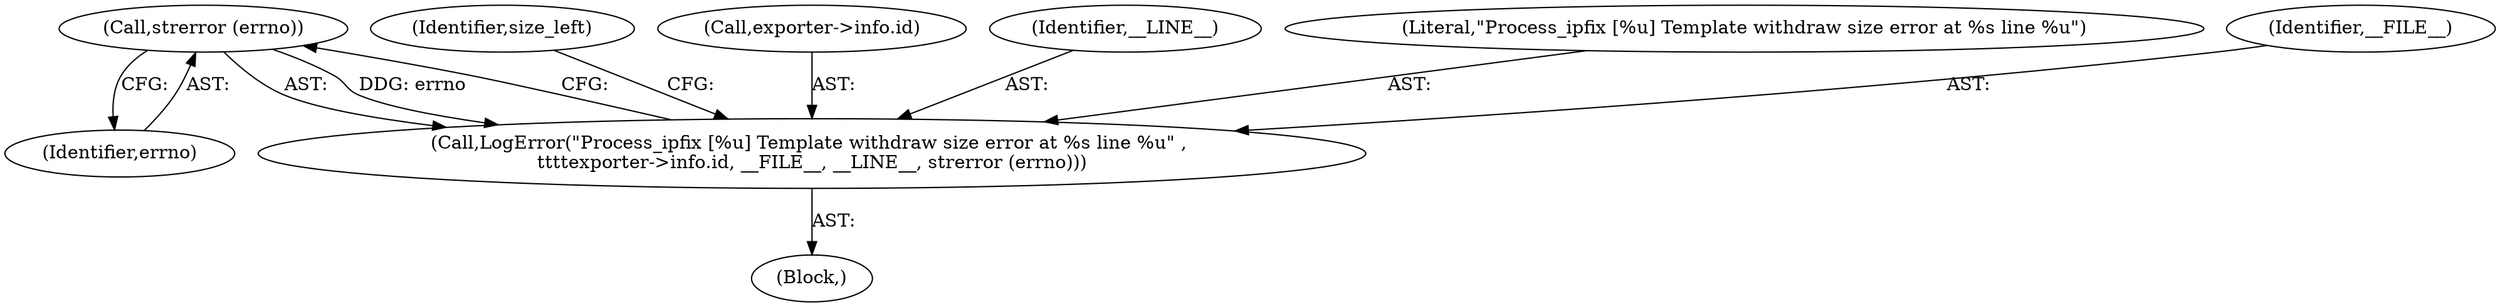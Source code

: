 digraph "0_nfdump_3b006ededaf351f1723aea6c727c9edd1b1fff9b_0@API" {
"1000126" [label="(Call,strerror (errno))"];
"1000117" [label="(Call,LogError(\"Process_ipfix [%u] Template withdraw size error at %s line %u\" , \n\t\t\t\texporter->info.id, __FILE__, __LINE__, strerror (errno)))"];
"1000117" [label="(Call,LogError(\"Process_ipfix [%u] Template withdraw size error at %s line %u\" , \n\t\t\t\texporter->info.id, __FILE__, __LINE__, strerror (errno)))"];
"1000129" [label="(Identifier,size_left)"];
"1000119" [label="(Call,exporter->info.id)"];
"1000126" [label="(Call,strerror (errno))"];
"1000127" [label="(Identifier,errno)"];
"1000116" [label="(Block,)"];
"1000125" [label="(Identifier,__LINE__)"];
"1000118" [label="(Literal,\"Process_ipfix [%u] Template withdraw size error at %s line %u\")"];
"1000124" [label="(Identifier,__FILE__)"];
"1000126" -> "1000117"  [label="AST: "];
"1000126" -> "1000127"  [label="CFG: "];
"1000127" -> "1000126"  [label="AST: "];
"1000117" -> "1000126"  [label="CFG: "];
"1000126" -> "1000117"  [label="DDG: errno"];
"1000117" -> "1000116"  [label="AST: "];
"1000118" -> "1000117"  [label="AST: "];
"1000119" -> "1000117"  [label="AST: "];
"1000124" -> "1000117"  [label="AST: "];
"1000125" -> "1000117"  [label="AST: "];
"1000129" -> "1000117"  [label="CFG: "];
}
